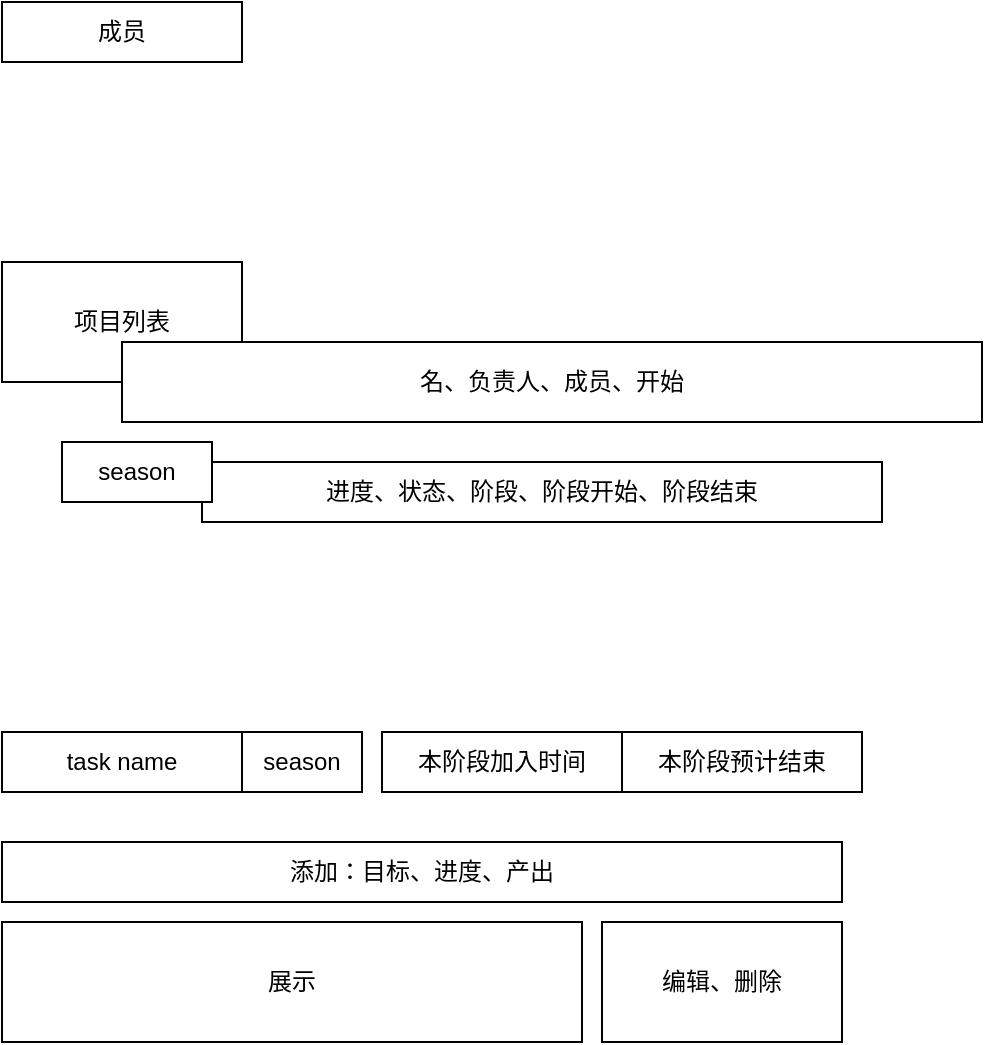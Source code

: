 <mxfile>
    <diagram id="k93AZ2S6zhg7r6hrerdg" name="Page-1">
        <mxGraphModel dx="836" dy="522" grid="1" gridSize="10" guides="1" tooltips="1" connect="1" arrows="1" fold="1" page="1" pageScale="1" pageWidth="827" pageHeight="1169" math="0" shadow="0">
            <root>
                <mxCell id="0"/>
                <mxCell id="1" parent="0"/>
                <mxCell id="2" value="task name" style="whiteSpace=wrap;html=1;" vertex="1" parent="1">
                    <mxGeometry x="50" y="375" width="120" height="30" as="geometry"/>
                </mxCell>
                <mxCell id="3" value="本阶段加入时间" style="whiteSpace=wrap;html=1;" vertex="1" parent="1">
                    <mxGeometry x="240" y="375" width="120" height="30" as="geometry"/>
                </mxCell>
                <mxCell id="4" value="本阶段预计结束" style="whiteSpace=wrap;html=1;" vertex="1" parent="1">
                    <mxGeometry x="360" y="375" width="120" height="30" as="geometry"/>
                </mxCell>
                <mxCell id="6" value="添加：目标、进度、产出" style="whiteSpace=wrap;html=1;" vertex="1" parent="1">
                    <mxGeometry x="50" y="430" width="420" height="30" as="geometry"/>
                </mxCell>
                <mxCell id="7" value="展示" style="whiteSpace=wrap;html=1;" vertex="1" parent="1">
                    <mxGeometry x="50" y="470" width="290" height="60" as="geometry"/>
                </mxCell>
                <mxCell id="8" value="编辑、删除" style="whiteSpace=wrap;html=1;" vertex="1" parent="1">
                    <mxGeometry x="350" y="470" width="120" height="60" as="geometry"/>
                </mxCell>
                <mxCell id="9" value="项目列表" style="whiteSpace=wrap;html=1;" vertex="1" parent="1">
                    <mxGeometry x="50" y="140" width="120" height="60" as="geometry"/>
                </mxCell>
                <mxCell id="10" value="成员" style="whiteSpace=wrap;html=1;" vertex="1" parent="1">
                    <mxGeometry x="50" y="10" width="120" height="30" as="geometry"/>
                </mxCell>
                <mxCell id="11" value="名、负责人、成员、开始" style="whiteSpace=wrap;html=1;" vertex="1" parent="1">
                    <mxGeometry x="110" y="180" width="430" height="40" as="geometry"/>
                </mxCell>
                <mxCell id="12" value="进度、状态、阶段、阶段开始、阶段结束" style="whiteSpace=wrap;html=1;" vertex="1" parent="1">
                    <mxGeometry x="150" y="240" width="340" height="30" as="geometry"/>
                </mxCell>
                <mxCell id="13" value="season" style="whiteSpace=wrap;html=1;" vertex="1" parent="1">
                    <mxGeometry x="80" y="230" width="75" height="30" as="geometry"/>
                </mxCell>
                <mxCell id="14" value="season" style="whiteSpace=wrap;html=1;" vertex="1" parent="1">
                    <mxGeometry x="170" y="375" width="60" height="30" as="geometry"/>
                </mxCell>
            </root>
        </mxGraphModel>
    </diagram>
</mxfile>